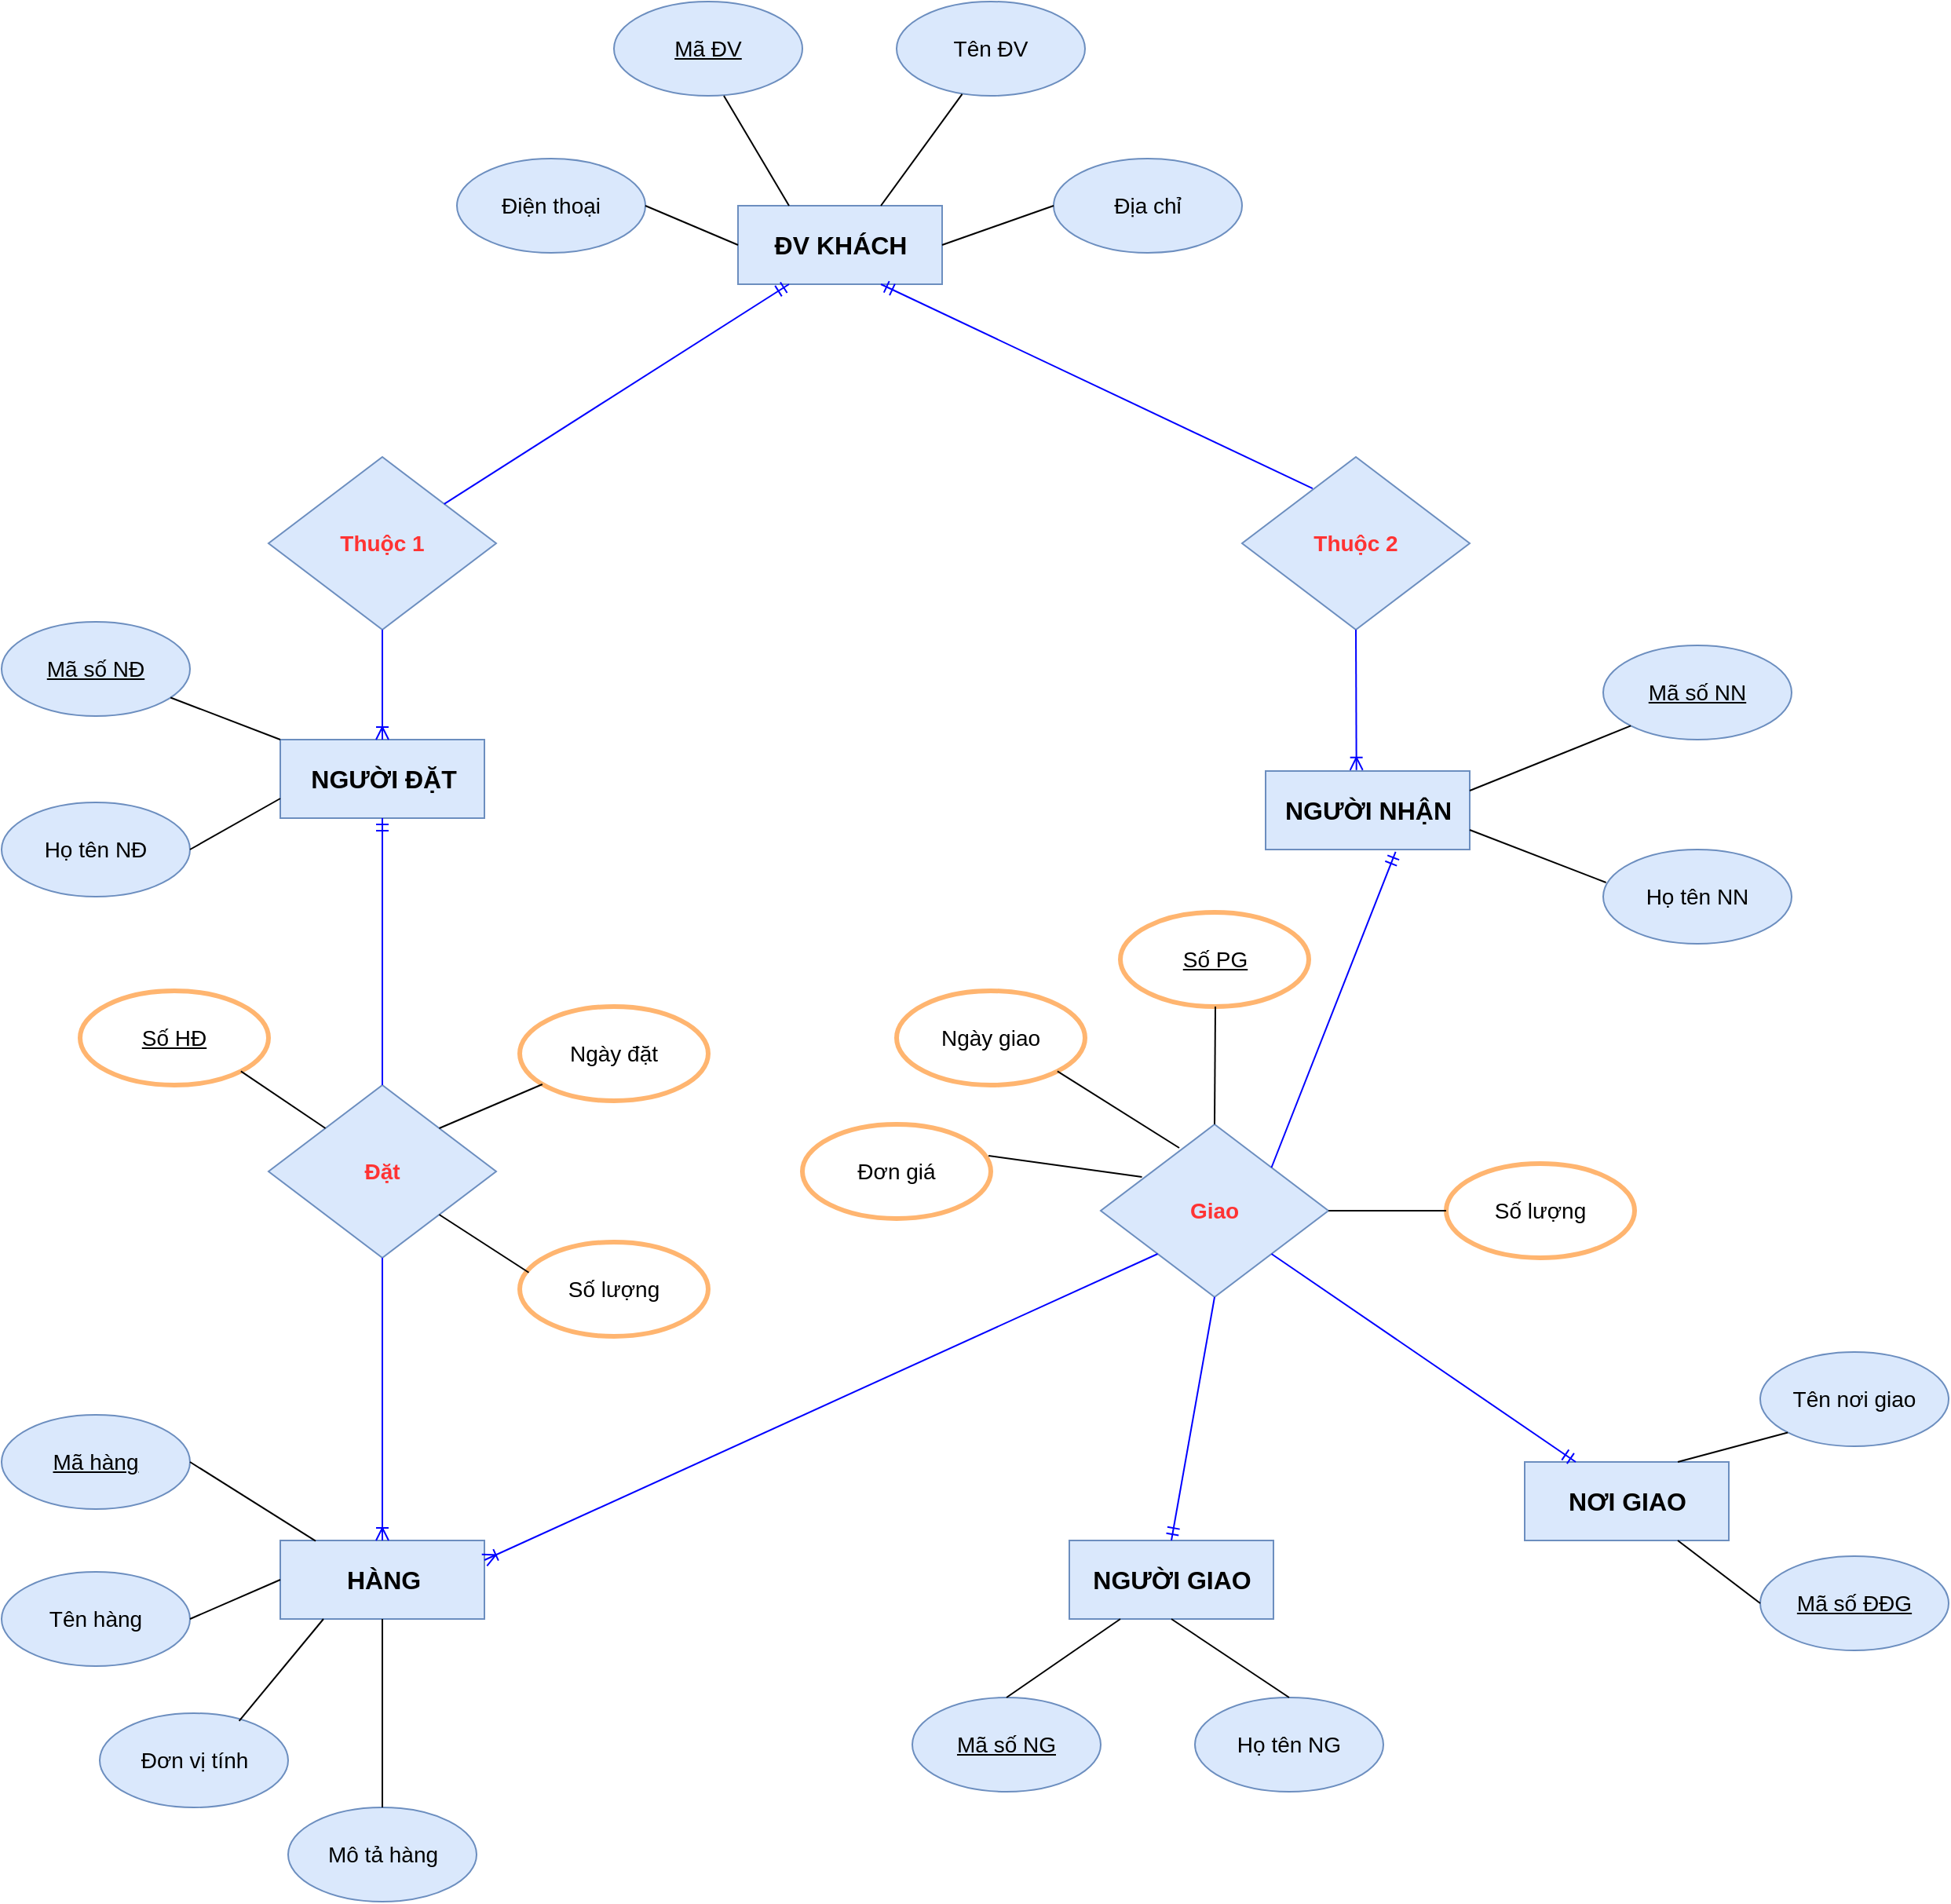 <mxfile version="20.2.0" type="device"><diagram id="AOREux9rx_v1HCEriQl_" name="Trang-1"><mxGraphModel dx="1692" dy="476" grid="1" gridSize="10" guides="1" tooltips="1" connect="1" arrows="1" fold="1" page="1" pageScale="1" pageWidth="827" pageHeight="1169" math="0" shadow="0"><root><mxCell id="0"/><mxCell id="1" parent="0"/><mxCell id="q3Aie3dZfo7msipaHWQk-1" value="&lt;span style=&quot;font-size: 16px;&quot;&gt;&lt;b&gt;NGƯỜI ĐẶT&lt;/b&gt;&lt;/span&gt;" style="html=1;fillColor=#dae8fc;strokeColor=#6c8ebf;" vertex="1" parent="1"><mxGeometry x="57.5" y="630" width="130" height="50" as="geometry"/></mxCell><mxCell id="q3Aie3dZfo7msipaHWQk-2" value="&lt;span style=&quot;font-size: 16px;&quot;&gt;&lt;b&gt;NGƯỜI NHẬN&lt;/b&gt;&lt;/span&gt;" style="html=1;fillColor=#dae8fc;strokeColor=#6c8ebf;" vertex="1" parent="1"><mxGeometry x="685" y="650" width="130" height="50" as="geometry"/></mxCell><mxCell id="q3Aie3dZfo7msipaHWQk-5" value="&lt;font color=&quot;#ff3333&quot; style=&quot;font-size: 14px;&quot;&gt;&lt;b&gt;Thuộc 1&lt;/b&gt;&lt;/font&gt;" style="rhombus;whiteSpace=wrap;html=1;fillColor=#dae8fc;strokeColor=#6c8ebf;" vertex="1" parent="1"><mxGeometry x="50" y="450" width="145" height="110" as="geometry"/></mxCell><mxCell id="q3Aie3dZfo7msipaHWQk-8" value="&lt;u&gt;&lt;font style=&quot;font-size: 14px;&quot;&gt;Mã số NĐ&lt;/font&gt;&lt;/u&gt;" style="ellipse;whiteSpace=wrap;html=1;fillColor=#dae8fc;strokeColor=#6c8ebf;" vertex="1" parent="1"><mxGeometry x="-120" y="555" width="120" height="60" as="geometry"/></mxCell><mxCell id="q3Aie3dZfo7msipaHWQk-10" value="" style="endArrow=none;html=1;rounded=0;fontSize=16;entryX=0;entryY=0;entryDx=0;entryDy=0;" edge="1" parent="1" source="q3Aie3dZfo7msipaHWQk-8" target="q3Aie3dZfo7msipaHWQk-1"><mxGeometry relative="1" as="geometry"><mxPoint x="330" y="590" as="sourcePoint"/><mxPoint x="490" y="590" as="targetPoint"/></mxGeometry></mxCell><mxCell id="q3Aie3dZfo7msipaHWQk-11" value="&lt;font style=&quot;font-size: 14px;&quot;&gt;Họ tên NĐ&lt;/font&gt;" style="ellipse;whiteSpace=wrap;html=1;fillColor=#dae8fc;strokeColor=#6c8ebf;" vertex="1" parent="1"><mxGeometry x="-120" y="670" width="120" height="60" as="geometry"/></mxCell><mxCell id="q3Aie3dZfo7msipaHWQk-13" value="" style="endArrow=none;html=1;rounded=0;fontSize=16;entryX=0;entryY=0.75;entryDx=0;entryDy=0;exitX=1;exitY=0.5;exitDx=0;exitDy=0;" edge="1" parent="1" source="q3Aie3dZfo7msipaHWQk-11" target="q3Aie3dZfo7msipaHWQk-1"><mxGeometry relative="1" as="geometry"><mxPoint x="47.557" y="628.291" as="sourcePoint"/><mxPoint x="110" y="680" as="targetPoint"/></mxGeometry></mxCell><mxCell id="q3Aie3dZfo7msipaHWQk-14" value="&lt;u&gt;&lt;font style=&quot;font-size: 14px;&quot;&gt;Mã số NN&lt;/font&gt;&lt;/u&gt;" style="ellipse;whiteSpace=wrap;html=1;fillColor=#dae8fc;strokeColor=#6c8ebf;" vertex="1" parent="1"><mxGeometry x="900" y="570" width="120" height="60" as="geometry"/></mxCell><mxCell id="q3Aie3dZfo7msipaHWQk-15" value="&lt;font style=&quot;font-size: 14px;&quot;&gt;Họ tên NN&lt;/font&gt;" style="ellipse;whiteSpace=wrap;html=1;fillColor=#dae8fc;strokeColor=#6c8ebf;" vertex="1" parent="1"><mxGeometry x="900" y="700" width="120" height="60" as="geometry"/></mxCell><mxCell id="q3Aie3dZfo7msipaHWQk-16" value="" style="endArrow=none;html=1;rounded=0;fontSize=16;entryX=1;entryY=0.25;entryDx=0;entryDy=0;exitX=0;exitY=1;exitDx=0;exitDy=0;" edge="1" parent="1" source="q3Aie3dZfo7msipaHWQk-14" target="q3Aie3dZfo7msipaHWQk-2"><mxGeometry relative="1" as="geometry"><mxPoint x="47.557" y="628.291" as="sourcePoint"/><mxPoint x="130" y="660" as="targetPoint"/></mxGeometry></mxCell><mxCell id="q3Aie3dZfo7msipaHWQk-17" value="" style="endArrow=none;html=1;rounded=0;fontSize=16;entryX=1;entryY=0.75;entryDx=0;entryDy=0;exitX=0.015;exitY=0.35;exitDx=0;exitDy=0;exitPerimeter=0;" edge="1" parent="1" source="q3Aie3dZfo7msipaHWQk-15" target="q3Aie3dZfo7msipaHWQk-2"><mxGeometry relative="1" as="geometry"><mxPoint x="57.557" y="638.291" as="sourcePoint"/><mxPoint x="140" y="670" as="targetPoint"/></mxGeometry></mxCell><mxCell id="q3Aie3dZfo7msipaHWQk-18" value="&lt;font color=&quot;#ff3333&quot; style=&quot;font-size: 14px;&quot;&gt;&lt;b&gt;Thuộc 2&lt;/b&gt;&lt;/font&gt;" style="rhombus;whiteSpace=wrap;html=1;fillColor=#dae8fc;strokeColor=#6c8ebf;" vertex="1" parent="1"><mxGeometry x="670" y="450" width="145" height="110" as="geometry"/></mxCell><mxCell id="q3Aie3dZfo7msipaHWQk-21" value="" style="fontSize=12;html=1;endArrow=ERoneToMany;rounded=0;fontColor=#FF3333;strokeColor=#0000FF;exitX=0.5;exitY=1;exitDx=0;exitDy=0;entryX=0.5;entryY=0;entryDx=0;entryDy=0;" edge="1" parent="1" source="q3Aie3dZfo7msipaHWQk-5" target="q3Aie3dZfo7msipaHWQk-1"><mxGeometry width="100" height="100" relative="1" as="geometry"><mxPoint x="400" y="570" as="sourcePoint"/><mxPoint x="500" y="470" as="targetPoint"/></mxGeometry></mxCell><mxCell id="q3Aie3dZfo7msipaHWQk-22" value="" style="fontSize=12;html=1;endArrow=ERoneToMany;rounded=0;fontColor=#FF3333;strokeColor=#0000FF;exitX=0.5;exitY=1;exitDx=0;exitDy=0;entryX=0.445;entryY=-0.012;entryDx=0;entryDy=0;entryPerimeter=0;" edge="1" parent="1" source="q3Aie3dZfo7msipaHWQk-18" target="q3Aie3dZfo7msipaHWQk-2"><mxGeometry width="100" height="100" relative="1" as="geometry"><mxPoint x="195" y="570" as="sourcePoint"/><mxPoint x="195" y="660" as="targetPoint"/></mxGeometry></mxCell><mxCell id="q3Aie3dZfo7msipaHWQk-23" value="&lt;b&gt;&lt;font style=&quot;font-size: 16px;&quot;&gt;ĐV KHÁCH&lt;/font&gt;&lt;/b&gt;" style="html=1;fillColor=#dae8fc;strokeColor=#6c8ebf;" vertex="1" parent="1"><mxGeometry x="349" y="290" width="130" height="50" as="geometry"/></mxCell><mxCell id="q3Aie3dZfo7msipaHWQk-24" value="" style="fontSize=12;html=1;endArrow=ERmandOne;rounded=0;fontColor=#FF3333;strokeColor=#0000FF;entryX=0.25;entryY=1;entryDx=0;entryDy=0;" edge="1" parent="1" source="q3Aie3dZfo7msipaHWQk-5" target="q3Aie3dZfo7msipaHWQk-23"><mxGeometry width="100" height="100" relative="1" as="geometry"><mxPoint x="210" y="470" as="sourcePoint"/><mxPoint x="400" y="340" as="targetPoint"/></mxGeometry></mxCell><mxCell id="q3Aie3dZfo7msipaHWQk-25" value="" style="fontSize=12;html=1;endArrow=ERmandOne;rounded=0;fontColor=#FF3333;strokeColor=#0000FF;exitX=0.31;exitY=0.182;exitDx=0;exitDy=0;exitPerimeter=0;" edge="1" parent="1" source="q3Aie3dZfo7msipaHWQk-18"><mxGeometry width="100" height="100" relative="1" as="geometry"><mxPoint x="220" y="480" as="sourcePoint"/><mxPoint x="440" y="340" as="targetPoint"/></mxGeometry></mxCell><mxCell id="q3Aie3dZfo7msipaHWQk-26" value="&lt;span style=&quot;font-size: 14px;&quot;&gt;Điện thoại&lt;/span&gt;" style="ellipse;whiteSpace=wrap;html=1;fillColor=#dae8fc;strokeColor=#6c8ebf;" vertex="1" parent="1"><mxGeometry x="170" y="260" width="120" height="60" as="geometry"/></mxCell><mxCell id="q3Aie3dZfo7msipaHWQk-27" value="&lt;span style=&quot;font-size: 14px;&quot;&gt;&lt;u&gt;Mã ĐV&lt;/u&gt;&lt;/span&gt;" style="ellipse;whiteSpace=wrap;html=1;fillColor=#dae8fc;strokeColor=#6c8ebf;" vertex="1" parent="1"><mxGeometry x="270" y="160" width="120" height="60" as="geometry"/></mxCell><mxCell id="q3Aie3dZfo7msipaHWQk-28" value="&lt;span style=&quot;font-size: 14px;&quot;&gt;Tên ĐV&lt;/span&gt;" style="ellipse;whiteSpace=wrap;html=1;fillColor=#dae8fc;strokeColor=#6c8ebf;" vertex="1" parent="1"><mxGeometry x="450" y="160" width="120" height="60" as="geometry"/></mxCell><mxCell id="q3Aie3dZfo7msipaHWQk-29" value="&lt;span style=&quot;font-size: 14px;&quot;&gt;Địa chỉ&lt;/span&gt;" style="ellipse;whiteSpace=wrap;html=1;fillColor=#dae8fc;strokeColor=#6c8ebf;" vertex="1" parent="1"><mxGeometry x="550" y="260" width="120" height="60" as="geometry"/></mxCell><mxCell id="q3Aie3dZfo7msipaHWQk-30" value="" style="endArrow=none;html=1;rounded=0;fontSize=16;entryX=0;entryY=0.5;entryDx=0;entryDy=0;exitX=1;exitY=0.5;exitDx=0;exitDy=0;" edge="1" parent="1" source="q3Aie3dZfo7msipaHWQk-26" target="q3Aie3dZfo7msipaHWQk-23"><mxGeometry relative="1" as="geometry"><mxPoint x="47.557" y="628.291" as="sourcePoint"/><mxPoint x="130" y="660" as="targetPoint"/></mxGeometry></mxCell><mxCell id="q3Aie3dZfo7msipaHWQk-31" value="" style="endArrow=none;html=1;rounded=0;fontSize=16;exitX=0;exitY=0.5;exitDx=0;exitDy=0;entryX=1;entryY=0.5;entryDx=0;entryDy=0;" edge="1" parent="1" source="q3Aie3dZfo7msipaHWQk-29" target="q3Aie3dZfo7msipaHWQk-23"><mxGeometry relative="1" as="geometry"><mxPoint x="300" y="300" as="sourcePoint"/><mxPoint x="370" y="320" as="targetPoint"/></mxGeometry></mxCell><mxCell id="q3Aie3dZfo7msipaHWQk-32" value="" style="endArrow=none;html=1;rounded=0;fontSize=16;entryX=0.7;entryY=0;entryDx=0;entryDy=0;entryPerimeter=0;exitX=0.348;exitY=0.983;exitDx=0;exitDy=0;exitPerimeter=0;" edge="1" parent="1" source="q3Aie3dZfo7msipaHWQk-28" target="q3Aie3dZfo7msipaHWQk-23"><mxGeometry relative="1" as="geometry"><mxPoint x="490" y="220" as="sourcePoint"/><mxPoint x="450" y="280" as="targetPoint"/></mxGeometry></mxCell><mxCell id="q3Aie3dZfo7msipaHWQk-33" value="" style="endArrow=none;html=1;rounded=0;fontSize=16;entryX=0.25;entryY=0;entryDx=0;entryDy=0;" edge="1" parent="1" target="q3Aie3dZfo7msipaHWQk-23"><mxGeometry relative="1" as="geometry"><mxPoint x="340" y="220" as="sourcePoint"/><mxPoint x="379" y="345" as="targetPoint"/></mxGeometry></mxCell><mxCell id="q3Aie3dZfo7msipaHWQk-34" value="&lt;font color=&quot;#ff3333&quot;&gt;&lt;span style=&quot;font-size: 14px;&quot;&gt;&lt;b&gt;Đặt&lt;/b&gt;&lt;/span&gt;&lt;/font&gt;" style="rhombus;whiteSpace=wrap;html=1;fillColor=#dae8fc;strokeColor=#6c8ebf;" vertex="1" parent="1"><mxGeometry x="50" y="850" width="145" height="110" as="geometry"/></mxCell><mxCell id="q3Aie3dZfo7msipaHWQk-35" value="&lt;font color=&quot;#ff3333&quot;&gt;&lt;span style=&quot;font-size: 14px;&quot;&gt;&lt;b&gt;Giao&lt;/b&gt;&lt;/span&gt;&lt;/font&gt;" style="rhombus;whiteSpace=wrap;html=1;fillColor=#dae8fc;strokeColor=#6c8ebf;" vertex="1" parent="1"><mxGeometry x="580" y="875" width="145" height="110" as="geometry"/></mxCell><mxCell id="q3Aie3dZfo7msipaHWQk-36" value="&lt;u&gt;&lt;font style=&quot;font-size: 14px;&quot;&gt;Số HĐ&lt;/font&gt;&lt;/u&gt;" style="ellipse;whiteSpace=wrap;html=1;fillColor=#FFFFFF;strokeColor=#FFB570;strokeWidth=3;" vertex="1" parent="1"><mxGeometry x="-70" y="790" width="120" height="60" as="geometry"/></mxCell><mxCell id="q3Aie3dZfo7msipaHWQk-38" value="" style="endArrow=none;html=1;rounded=0;fontSize=16;entryX=0;entryY=0;entryDx=0;entryDy=0;exitX=1;exitY=1;exitDx=0;exitDy=0;" edge="1" parent="1" source="q3Aie3dZfo7msipaHWQk-36" target="q3Aie3dZfo7msipaHWQk-34"><mxGeometry relative="1" as="geometry"><mxPoint x="80" y="830" as="sourcePoint"/><mxPoint x="130" y="697.5" as="targetPoint"/></mxGeometry></mxCell><mxCell id="q3Aie3dZfo7msipaHWQk-39" value="&lt;span style=&quot;font-size: 14px;&quot;&gt;Ngày đặt&lt;/span&gt;" style="ellipse;whiteSpace=wrap;html=1;fillColor=#FFFFFF;strokeColor=#FFB570;strokeWidth=3;" vertex="1" parent="1"><mxGeometry x="210" y="800" width="120" height="60" as="geometry"/></mxCell><mxCell id="q3Aie3dZfo7msipaHWQk-40" value="&lt;span style=&quot;font-size: 14px;&quot;&gt;Số lượng&lt;/span&gt;" style="ellipse;whiteSpace=wrap;html=1;fillColor=#FFFFFF;strokeColor=#FFB570;strokeWidth=3;" vertex="1" parent="1"><mxGeometry x="210" y="950" width="120" height="60" as="geometry"/></mxCell><mxCell id="q3Aie3dZfo7msipaHWQk-41" value="" style="endArrow=none;html=1;rounded=0;fontSize=16;entryX=0.048;entryY=0.323;entryDx=0;entryDy=0;exitX=1;exitY=1;exitDx=0;exitDy=0;entryPerimeter=0;" edge="1" parent="1" source="q3Aie3dZfo7msipaHWQk-34" target="q3Aie3dZfo7msipaHWQk-40"><mxGeometry relative="1" as="geometry"><mxPoint x="42.426" y="851.213" as="sourcePoint"/><mxPoint x="96.25" y="887.5" as="targetPoint"/></mxGeometry></mxCell><mxCell id="q3Aie3dZfo7msipaHWQk-42" value="" style="endArrow=none;html=1;rounded=0;fontSize=16;entryX=1;entryY=0;entryDx=0;entryDy=0;" edge="1" parent="1" source="q3Aie3dZfo7msipaHWQk-39" target="q3Aie3dZfo7msipaHWQk-34"><mxGeometry relative="1" as="geometry"><mxPoint x="52.426" y="861.213" as="sourcePoint"/><mxPoint x="170" y="880" as="targetPoint"/></mxGeometry></mxCell><mxCell id="q3Aie3dZfo7msipaHWQk-45" value="" style="fontSize=12;html=1;endArrow=ERmandOne;rounded=0;fontColor=#FF3333;strokeColor=#0000FF;entryX=0.637;entryY=1.028;entryDx=0;entryDy=0;entryPerimeter=0;exitX=1;exitY=0;exitDx=0;exitDy=0;" edge="1" parent="1" source="q3Aie3dZfo7msipaHWQk-35" target="q3Aie3dZfo7msipaHWQk-2"><mxGeometry width="100" height="100" relative="1" as="geometry"><mxPoint x="350" y="680" as="sourcePoint"/><mxPoint x="450" y="580" as="targetPoint"/></mxGeometry></mxCell><mxCell id="q3Aie3dZfo7msipaHWQk-46" value="&lt;u&gt;&lt;font style=&quot;font-size: 14px;&quot;&gt;Số PG&lt;/font&gt;&lt;/u&gt;" style="ellipse;whiteSpace=wrap;html=1;fillColor=#FFFFFF;strokeColor=#FFB570;strokeWidth=3;" vertex="1" parent="1"><mxGeometry x="592.5" y="740" width="120" height="60" as="geometry"/></mxCell><mxCell id="q3Aie3dZfo7msipaHWQk-47" value="&lt;span style=&quot;font-size: 14px;&quot;&gt;Ngày giao&lt;/span&gt;" style="ellipse;whiteSpace=wrap;html=1;fillColor=#FFFFFF;strokeColor=#FFB570;strokeWidth=3;" vertex="1" parent="1"><mxGeometry x="450" y="790" width="120" height="60" as="geometry"/></mxCell><mxCell id="q3Aie3dZfo7msipaHWQk-48" value="&lt;span style=&quot;font-size: 14px;&quot;&gt;Đơn giá&lt;/span&gt;" style="ellipse;whiteSpace=wrap;html=1;fillColor=#FFFFFF;strokeColor=#FFB570;strokeWidth=3;" vertex="1" parent="1"><mxGeometry x="390" y="875" width="120" height="60" as="geometry"/></mxCell><mxCell id="q3Aie3dZfo7msipaHWQk-49" value="" style="endArrow=none;html=1;rounded=0;fontSize=16;exitX=0.5;exitY=0;exitDx=0;exitDy=0;" edge="1" parent="1" source="q3Aie3dZfo7msipaHWQk-35"><mxGeometry relative="1" as="geometry"><mxPoint x="234.212" y="859.388" as="sourcePoint"/><mxPoint x="653" y="800" as="targetPoint"/></mxGeometry></mxCell><mxCell id="q3Aie3dZfo7msipaHWQk-50" value="" style="endArrow=none;html=1;rounded=0;fontSize=16;entryX=1;entryY=1;entryDx=0;entryDy=0;" edge="1" parent="1" target="q3Aie3dZfo7msipaHWQk-47"><mxGeometry relative="1" as="geometry"><mxPoint x="630" y="890" as="sourcePoint"/><mxPoint x="178.75" y="897.5" as="targetPoint"/></mxGeometry></mxCell><mxCell id="q3Aie3dZfo7msipaHWQk-51" value="" style="endArrow=none;html=1;rounded=0;fontSize=16;entryX=0.988;entryY=0.333;entryDx=0;entryDy=0;exitX=0.181;exitY=0.305;exitDx=0;exitDy=0;exitPerimeter=0;entryPerimeter=0;" edge="1" parent="1" source="q3Aie3dZfo7msipaHWQk-35" target="q3Aie3dZfo7msipaHWQk-48"><mxGeometry relative="1" as="geometry"><mxPoint x="254.212" y="879.388" as="sourcePoint"/><mxPoint x="188.75" y="907.5" as="targetPoint"/></mxGeometry></mxCell><mxCell id="q3Aie3dZfo7msipaHWQk-52" value="&lt;span style=&quot;font-size: 14px;&quot;&gt;Số lượng&lt;/span&gt;" style="ellipse;whiteSpace=wrap;html=1;fillColor=#FFFFFF;strokeColor=#FFB570;strokeWidth=3;" vertex="1" parent="1"><mxGeometry x="800" y="900" width="120" height="60" as="geometry"/></mxCell><mxCell id="q3Aie3dZfo7msipaHWQk-53" value="" style="endArrow=none;html=1;rounded=0;fontSize=16;entryX=1;entryY=0.5;entryDx=0;entryDy=0;exitX=0;exitY=0.5;exitDx=0;exitDy=0;" edge="1" parent="1" source="q3Aie3dZfo7msipaHWQk-52" target="q3Aie3dZfo7msipaHWQk-35"><mxGeometry relative="1" as="geometry"><mxPoint x="616.245" y="918.55" as="sourcePoint"/><mxPoint x="518.56" y="904.98" as="targetPoint"/></mxGeometry></mxCell><mxCell id="q3Aie3dZfo7msipaHWQk-54" value="&lt;span style=&quot;font-size: 16px;&quot;&gt;&lt;b&gt;HÀNG&lt;/b&gt;&lt;/span&gt;" style="html=1;fillColor=#dae8fc;strokeColor=#6c8ebf;" vertex="1" parent="1"><mxGeometry x="57.5" y="1140" width="130" height="50" as="geometry"/></mxCell><mxCell id="q3Aie3dZfo7msipaHWQk-55" value="" style="fontSize=12;html=1;endArrow=ERmandOne;rounded=0;fontColor=#FF3333;strokeColor=#0000FF;entryX=0.5;entryY=1;entryDx=0;entryDy=0;exitX=0.5;exitY=0;exitDx=0;exitDy=0;" edge="1" parent="1" source="q3Aie3dZfo7msipaHWQk-34" target="q3Aie3dZfo7msipaHWQk-1"><mxGeometry width="100" height="100" relative="1" as="geometry"><mxPoint x="698.75" y="912.5" as="sourcePoint"/><mxPoint x="777.81" y="711.4" as="targetPoint"/></mxGeometry></mxCell><mxCell id="q3Aie3dZfo7msipaHWQk-56" value="" style="fontSize=12;html=1;endArrow=ERoneToMany;rounded=0;fontColor=#FF3333;strokeColor=#0000FF;exitX=0.5;exitY=1;exitDx=0;exitDy=0;entryX=0.5;entryY=0;entryDx=0;entryDy=0;" edge="1" parent="1" source="q3Aie3dZfo7msipaHWQk-34" target="q3Aie3dZfo7msipaHWQk-54"><mxGeometry width="100" height="100" relative="1" as="geometry"><mxPoint x="440" y="1180" as="sourcePoint"/><mxPoint x="540" y="1080" as="targetPoint"/></mxGeometry></mxCell><mxCell id="q3Aie3dZfo7msipaHWQk-57" value="" style="fontSize=12;html=1;endArrow=ERoneToMany;rounded=0;fontColor=#FF3333;strokeColor=#0000FF;exitX=0;exitY=1;exitDx=0;exitDy=0;entryX=1;entryY=0.25;entryDx=0;entryDy=0;" edge="1" parent="1" source="q3Aie3dZfo7msipaHWQk-35" target="q3Aie3dZfo7msipaHWQk-54"><mxGeometry width="100" height="100" relative="1" as="geometry"><mxPoint x="132.5" y="970" as="sourcePoint"/><mxPoint x="132.5" y="1150" as="targetPoint"/></mxGeometry></mxCell><mxCell id="q3Aie3dZfo7msipaHWQk-58" value="&lt;u&gt;&lt;font style=&quot;font-size: 14px;&quot;&gt;Mã hàng&lt;/font&gt;&lt;/u&gt;" style="ellipse;whiteSpace=wrap;html=1;fillColor=#dae8fc;strokeColor=#6c8ebf;" vertex="1" parent="1"><mxGeometry x="-120" y="1060" width="120" height="60" as="geometry"/></mxCell><mxCell id="q3Aie3dZfo7msipaHWQk-59" value="&lt;span style=&quot;font-size: 14px;&quot;&gt;Tên hàng&lt;/span&gt;" style="ellipse;whiteSpace=wrap;html=1;fillColor=#dae8fc;strokeColor=#6c8ebf;" vertex="1" parent="1"><mxGeometry x="-120" y="1160" width="120" height="60" as="geometry"/></mxCell><mxCell id="q3Aie3dZfo7msipaHWQk-60" value="&lt;span style=&quot;font-size: 14px;&quot;&gt;Đơn vị tính&lt;/span&gt;" style="ellipse;whiteSpace=wrap;html=1;fillColor=#dae8fc;strokeColor=#6c8ebf;" vertex="1" parent="1"><mxGeometry x="-57.5" y="1250" width="120" height="60" as="geometry"/></mxCell><mxCell id="q3Aie3dZfo7msipaHWQk-61" value="&lt;span style=&quot;font-size: 14px;&quot;&gt;Mô tả hàng&lt;/span&gt;" style="ellipse;whiteSpace=wrap;html=1;fillColor=#dae8fc;strokeColor=#6c8ebf;" vertex="1" parent="1"><mxGeometry x="62.5" y="1310" width="120" height="60" as="geometry"/></mxCell><mxCell id="q3Aie3dZfo7msipaHWQk-62" value="" style="endArrow=none;html=1;rounded=0;fontSize=16;entryX=0.173;entryY=0.007;entryDx=0;entryDy=0;entryPerimeter=0;exitX=1;exitY=0.5;exitDx=0;exitDy=0;" edge="1" parent="1" source="q3Aie3dZfo7msipaHWQk-58" target="q3Aie3dZfo7msipaHWQk-54"><mxGeometry relative="1" as="geometry"><mxPoint y="1080" as="sourcePoint"/><mxPoint x="96.25" y="887.5" as="targetPoint"/></mxGeometry></mxCell><mxCell id="q3Aie3dZfo7msipaHWQk-63" value="" style="endArrow=none;html=1;rounded=0;fontSize=16;entryX=0;entryY=0.5;entryDx=0;entryDy=0;" edge="1" parent="1" target="q3Aie3dZfo7msipaHWQk-54"><mxGeometry relative="1" as="geometry"><mxPoint y="1190" as="sourcePoint"/><mxPoint x="89.99" y="1150.35" as="targetPoint"/></mxGeometry></mxCell><mxCell id="q3Aie3dZfo7msipaHWQk-64" value="" style="endArrow=none;html=1;rounded=0;fontSize=16;exitX=0.74;exitY=0.083;exitDx=0;exitDy=0;exitPerimeter=0;" edge="1" parent="1" source="q3Aie3dZfo7msipaHWQk-60"><mxGeometry relative="1" as="geometry"><mxPoint x="20" y="1099.98" as="sourcePoint"/><mxPoint x="85" y="1190" as="targetPoint"/></mxGeometry></mxCell><mxCell id="q3Aie3dZfo7msipaHWQk-65" value="" style="endArrow=none;html=1;rounded=0;fontSize=16;entryX=0.5;entryY=1;entryDx=0;entryDy=0;exitX=0.5;exitY=0;exitDx=0;exitDy=0;" edge="1" parent="1" source="q3Aie3dZfo7msipaHWQk-61" target="q3Aie3dZfo7msipaHWQk-54"><mxGeometry relative="1" as="geometry"><mxPoint x="30" y="1109.98" as="sourcePoint"/><mxPoint x="109.99" y="1170.35" as="targetPoint"/></mxGeometry></mxCell><mxCell id="q3Aie3dZfo7msipaHWQk-66" value="&lt;span style=&quot;font-size: 16px;&quot;&gt;&lt;b&gt;NGƯỜI GIAO&lt;/b&gt;&lt;/span&gt;" style="html=1;fillColor=#dae8fc;strokeColor=#6c8ebf;" vertex="1" parent="1"><mxGeometry x="560" y="1140" width="130" height="50" as="geometry"/></mxCell><mxCell id="q3Aie3dZfo7msipaHWQk-67" value="" style="fontSize=12;html=1;endArrow=ERmandOne;rounded=0;fontColor=#FF3333;strokeColor=#0000FF;entryX=0.5;entryY=0;entryDx=0;entryDy=0;exitX=0.5;exitY=1;exitDx=0;exitDy=0;" edge="1" parent="1" source="q3Aie3dZfo7msipaHWQk-35" target="q3Aie3dZfo7msipaHWQk-66"><mxGeometry width="100" height="100" relative="1" as="geometry"><mxPoint x="490" y="1130" as="sourcePoint"/><mxPoint x="590" y="1030" as="targetPoint"/></mxGeometry></mxCell><mxCell id="q3Aie3dZfo7msipaHWQk-68" value="&lt;u&gt;&lt;font style=&quot;font-size: 14px;&quot;&gt;Mã số NG&lt;/font&gt;&lt;/u&gt;" style="ellipse;whiteSpace=wrap;html=1;fillColor=#dae8fc;strokeColor=#6c8ebf;" vertex="1" parent="1"><mxGeometry x="460" y="1240" width="120" height="60" as="geometry"/></mxCell><mxCell id="q3Aie3dZfo7msipaHWQk-69" value="&lt;font style=&quot;font-size: 14px;&quot;&gt;Họ tên NG&lt;/font&gt;" style="ellipse;whiteSpace=wrap;html=1;fillColor=#dae8fc;strokeColor=#6c8ebf;" vertex="1" parent="1"><mxGeometry x="640" y="1240" width="120" height="60" as="geometry"/></mxCell><mxCell id="q3Aie3dZfo7msipaHWQk-70" value="" style="endArrow=none;html=1;rounded=0;fontSize=16;exitX=0.5;exitY=0;exitDx=0;exitDy=0;entryX=0.25;entryY=1;entryDx=0;entryDy=0;" edge="1" parent="1" source="q3Aie3dZfo7msipaHWQk-68" target="q3Aie3dZfo7msipaHWQk-66"><mxGeometry relative="1" as="geometry"><mxPoint x="41.3" y="1264.98" as="sourcePoint"/><mxPoint x="95.0" y="1200" as="targetPoint"/></mxGeometry></mxCell><mxCell id="q3Aie3dZfo7msipaHWQk-71" value="" style="endArrow=none;html=1;rounded=0;fontSize=16;exitX=0.5;exitY=0;exitDx=0;exitDy=0;entryX=0.5;entryY=1;entryDx=0;entryDy=0;" edge="1" parent="1" source="q3Aie3dZfo7msipaHWQk-69" target="q3Aie3dZfo7msipaHWQk-66"><mxGeometry relative="1" as="geometry"><mxPoint x="530" y="1250" as="sourcePoint"/><mxPoint x="602.5" y="1200" as="targetPoint"/></mxGeometry></mxCell><mxCell id="q3Aie3dZfo7msipaHWQk-72" value="&lt;span style=&quot;font-size: 16px;&quot;&gt;&lt;b&gt;NƠI GIAO&lt;/b&gt;&lt;/span&gt;" style="html=1;fillColor=#dae8fc;strokeColor=#6c8ebf;" vertex="1" parent="1"><mxGeometry x="850" y="1090" width="130" height="50" as="geometry"/></mxCell><mxCell id="q3Aie3dZfo7msipaHWQk-73" value="" style="fontSize=12;html=1;endArrow=ERmandOne;rounded=0;fontColor=#FF3333;strokeColor=#0000FF;entryX=0.25;entryY=0;entryDx=0;entryDy=0;exitX=1;exitY=1;exitDx=0;exitDy=0;" edge="1" parent="1" source="q3Aie3dZfo7msipaHWQk-35" target="q3Aie3dZfo7msipaHWQk-72"><mxGeometry width="100" height="100" relative="1" as="geometry"><mxPoint x="662.5" y="995" as="sourcePoint"/><mxPoint x="635" y="1150" as="targetPoint"/></mxGeometry></mxCell><mxCell id="q3Aie3dZfo7msipaHWQk-74" value="&lt;u&gt;&lt;font style=&quot;font-size: 14px;&quot;&gt;Mã số&amp;nbsp;&lt;/font&gt;&lt;/u&gt;&lt;span style=&quot;font-size: 14px;&quot;&gt;&lt;u&gt;ĐĐG&lt;/u&gt;&lt;/span&gt;" style="ellipse;whiteSpace=wrap;html=1;fillColor=#dae8fc;strokeColor=#6c8ebf;" vertex="1" parent="1"><mxGeometry x="1000" y="1150" width="120" height="60" as="geometry"/></mxCell><mxCell id="q3Aie3dZfo7msipaHWQk-75" value="&lt;span style=&quot;font-size: 14px;&quot;&gt;Tên nơi giao&lt;/span&gt;" style="ellipse;whiteSpace=wrap;html=1;fillColor=#dae8fc;strokeColor=#6c8ebf;" vertex="1" parent="1"><mxGeometry x="1000" y="1020" width="120" height="60" as="geometry"/></mxCell><mxCell id="q3Aie3dZfo7msipaHWQk-76" value="" style="endArrow=none;html=1;rounded=0;fontSize=16;exitX=0;exitY=1;exitDx=0;exitDy=0;entryX=0.75;entryY=0;entryDx=0;entryDy=0;" edge="1" parent="1" source="q3Aie3dZfo7msipaHWQk-75" target="q3Aie3dZfo7msipaHWQk-72"><mxGeometry relative="1" as="geometry"><mxPoint x="710" y="1250" as="sourcePoint"/><mxPoint x="635" y="1200" as="targetPoint"/></mxGeometry></mxCell><mxCell id="q3Aie3dZfo7msipaHWQk-77" value="" style="endArrow=none;html=1;rounded=0;fontSize=16;exitX=0;exitY=0.5;exitDx=0;exitDy=0;entryX=0.75;entryY=1;entryDx=0;entryDy=0;" edge="1" parent="1" source="q3Aie3dZfo7msipaHWQk-74" target="q3Aie3dZfo7msipaHWQk-72"><mxGeometry relative="1" as="geometry"><mxPoint x="1027.574" y="1081.213" as="sourcePoint"/><mxPoint x="957.5" y="1100" as="targetPoint"/></mxGeometry></mxCell></root></mxGraphModel></diagram></mxfile>